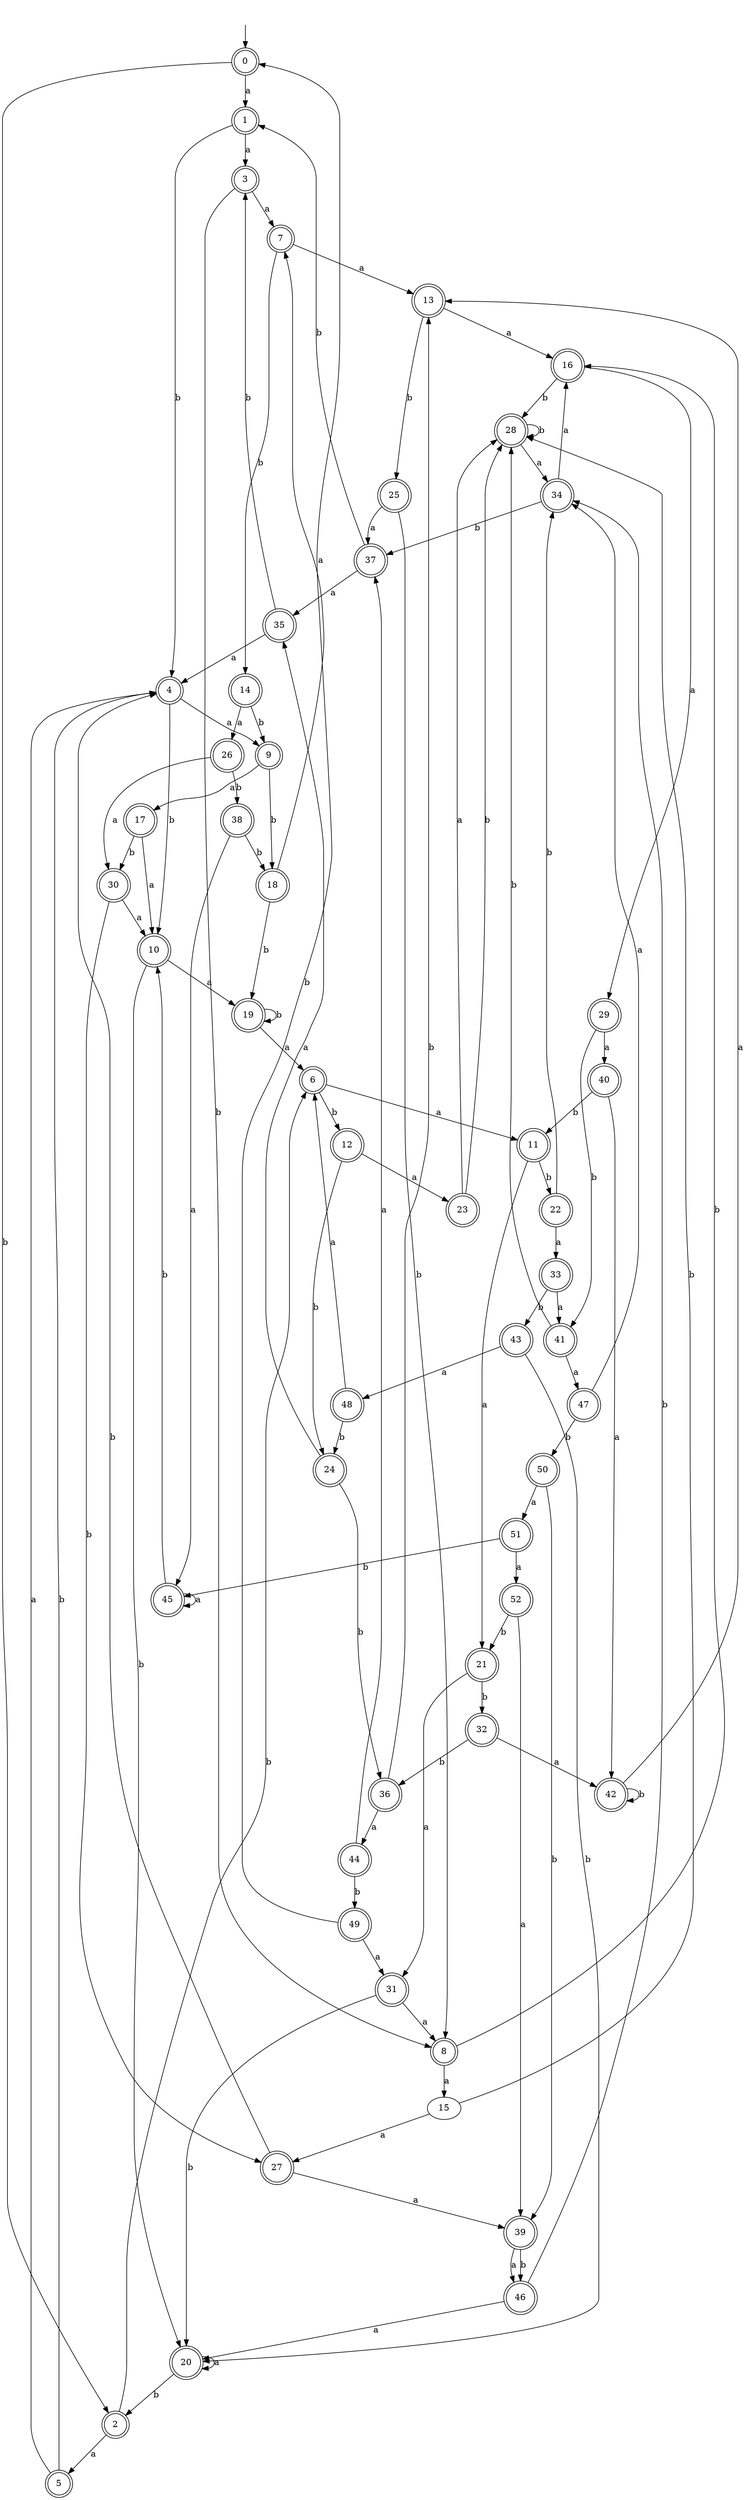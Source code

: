 digraph RandomDFA {
  __start0 [label="", shape=none];
  __start0 -> 0 [label=""];
  0 [shape=circle] [shape=doublecircle]
  0 -> 1 [label="a"]
  0 -> 2 [label="b"]
  1 [shape=doublecircle]
  1 -> 3 [label="a"]
  1 -> 4 [label="b"]
  2 [shape=doublecircle]
  2 -> 5 [label="a"]
  2 -> 6 [label="b"]
  3 [shape=doublecircle]
  3 -> 7 [label="a"]
  3 -> 8 [label="b"]
  4 [shape=doublecircle]
  4 -> 9 [label="a"]
  4 -> 10 [label="b"]
  5 [shape=doublecircle]
  5 -> 4 [label="a"]
  5 -> 4 [label="b"]
  6 [shape=doublecircle]
  6 -> 11 [label="a"]
  6 -> 12 [label="b"]
  7 [shape=doublecircle]
  7 -> 13 [label="a"]
  7 -> 14 [label="b"]
  8 [shape=doublecircle]
  8 -> 15 [label="a"]
  8 -> 16 [label="b"]
  9 [shape=doublecircle]
  9 -> 17 [label="a"]
  9 -> 18 [label="b"]
  10 [shape=doublecircle]
  10 -> 19 [label="a"]
  10 -> 20 [label="b"]
  11 [shape=doublecircle]
  11 -> 21 [label="a"]
  11 -> 22 [label="b"]
  12 [shape=doublecircle]
  12 -> 23 [label="a"]
  12 -> 24 [label="b"]
  13 [shape=doublecircle]
  13 -> 16 [label="a"]
  13 -> 25 [label="b"]
  14 [shape=doublecircle]
  14 -> 26 [label="a"]
  14 -> 9 [label="b"]
  15
  15 -> 27 [label="a"]
  15 -> 28 [label="b"]
  16 [shape=doublecircle]
  16 -> 29 [label="a"]
  16 -> 28 [label="b"]
  17 [shape=doublecircle]
  17 -> 10 [label="a"]
  17 -> 30 [label="b"]
  18 [shape=doublecircle]
  18 -> 7 [label="a"]
  18 -> 19 [label="b"]
  19 [shape=doublecircle]
  19 -> 6 [label="a"]
  19 -> 19 [label="b"]
  20 [shape=doublecircle]
  20 -> 20 [label="a"]
  20 -> 2 [label="b"]
  21 [shape=doublecircle]
  21 -> 31 [label="a"]
  21 -> 32 [label="b"]
  22 [shape=doublecircle]
  22 -> 33 [label="a"]
  22 -> 34 [label="b"]
  23 [shape=doublecircle]
  23 -> 28 [label="a"]
  23 -> 28 [label="b"]
  24 [shape=doublecircle]
  24 -> 35 [label="a"]
  24 -> 36 [label="b"]
  25 [shape=doublecircle]
  25 -> 37 [label="a"]
  25 -> 8 [label="b"]
  26 [shape=doublecircle]
  26 -> 30 [label="a"]
  26 -> 38 [label="b"]
  27 [shape=doublecircle]
  27 -> 39 [label="a"]
  27 -> 4 [label="b"]
  28 [shape=doublecircle]
  28 -> 34 [label="a"]
  28 -> 28 [label="b"]
  29 [shape=doublecircle]
  29 -> 40 [label="a"]
  29 -> 41 [label="b"]
  30 [shape=doublecircle]
  30 -> 10 [label="a"]
  30 -> 27 [label="b"]
  31 [shape=doublecircle]
  31 -> 8 [label="a"]
  31 -> 20 [label="b"]
  32 [shape=doublecircle]
  32 -> 42 [label="a"]
  32 -> 36 [label="b"]
  33 [shape=doublecircle]
  33 -> 41 [label="a"]
  33 -> 43 [label="b"]
  34 [shape=doublecircle]
  34 -> 16 [label="a"]
  34 -> 37 [label="b"]
  35 [shape=doublecircle]
  35 -> 4 [label="a"]
  35 -> 3 [label="b"]
  36 [shape=doublecircle]
  36 -> 44 [label="a"]
  36 -> 13 [label="b"]
  37 [shape=doublecircle]
  37 -> 35 [label="a"]
  37 -> 1 [label="b"]
  38 [shape=doublecircle]
  38 -> 45 [label="a"]
  38 -> 18 [label="b"]
  39 [shape=doublecircle]
  39 -> 46 [label="a"]
  39 -> 46 [label="b"]
  40 [shape=doublecircle]
  40 -> 42 [label="a"]
  40 -> 11 [label="b"]
  41 [shape=doublecircle]
  41 -> 47 [label="a"]
  41 -> 28 [label="b"]
  42 [shape=doublecircle]
  42 -> 13 [label="a"]
  42 -> 42 [label="b"]
  43 [shape=doublecircle]
  43 -> 48 [label="a"]
  43 -> 20 [label="b"]
  44 [shape=doublecircle]
  44 -> 37 [label="a"]
  44 -> 49 [label="b"]
  45 [shape=doublecircle]
  45 -> 45 [label="a"]
  45 -> 10 [label="b"]
  46 [shape=doublecircle]
  46 -> 20 [label="a"]
  46 -> 34 [label="b"]
  47 [shape=doublecircle]
  47 -> 34 [label="a"]
  47 -> 50 [label="b"]
  48 [shape=doublecircle]
  48 -> 6 [label="a"]
  48 -> 24 [label="b"]
  49 [shape=doublecircle]
  49 -> 31 [label="a"]
  49 -> 0 [label="b"]
  50 [shape=doublecircle]
  50 -> 51 [label="a"]
  50 -> 39 [label="b"]
  51 [shape=doublecircle]
  51 -> 52 [label="a"]
  51 -> 45 [label="b"]
  52 [shape=doublecircle]
  52 -> 39 [label="a"]
  52 -> 21 [label="b"]
}
